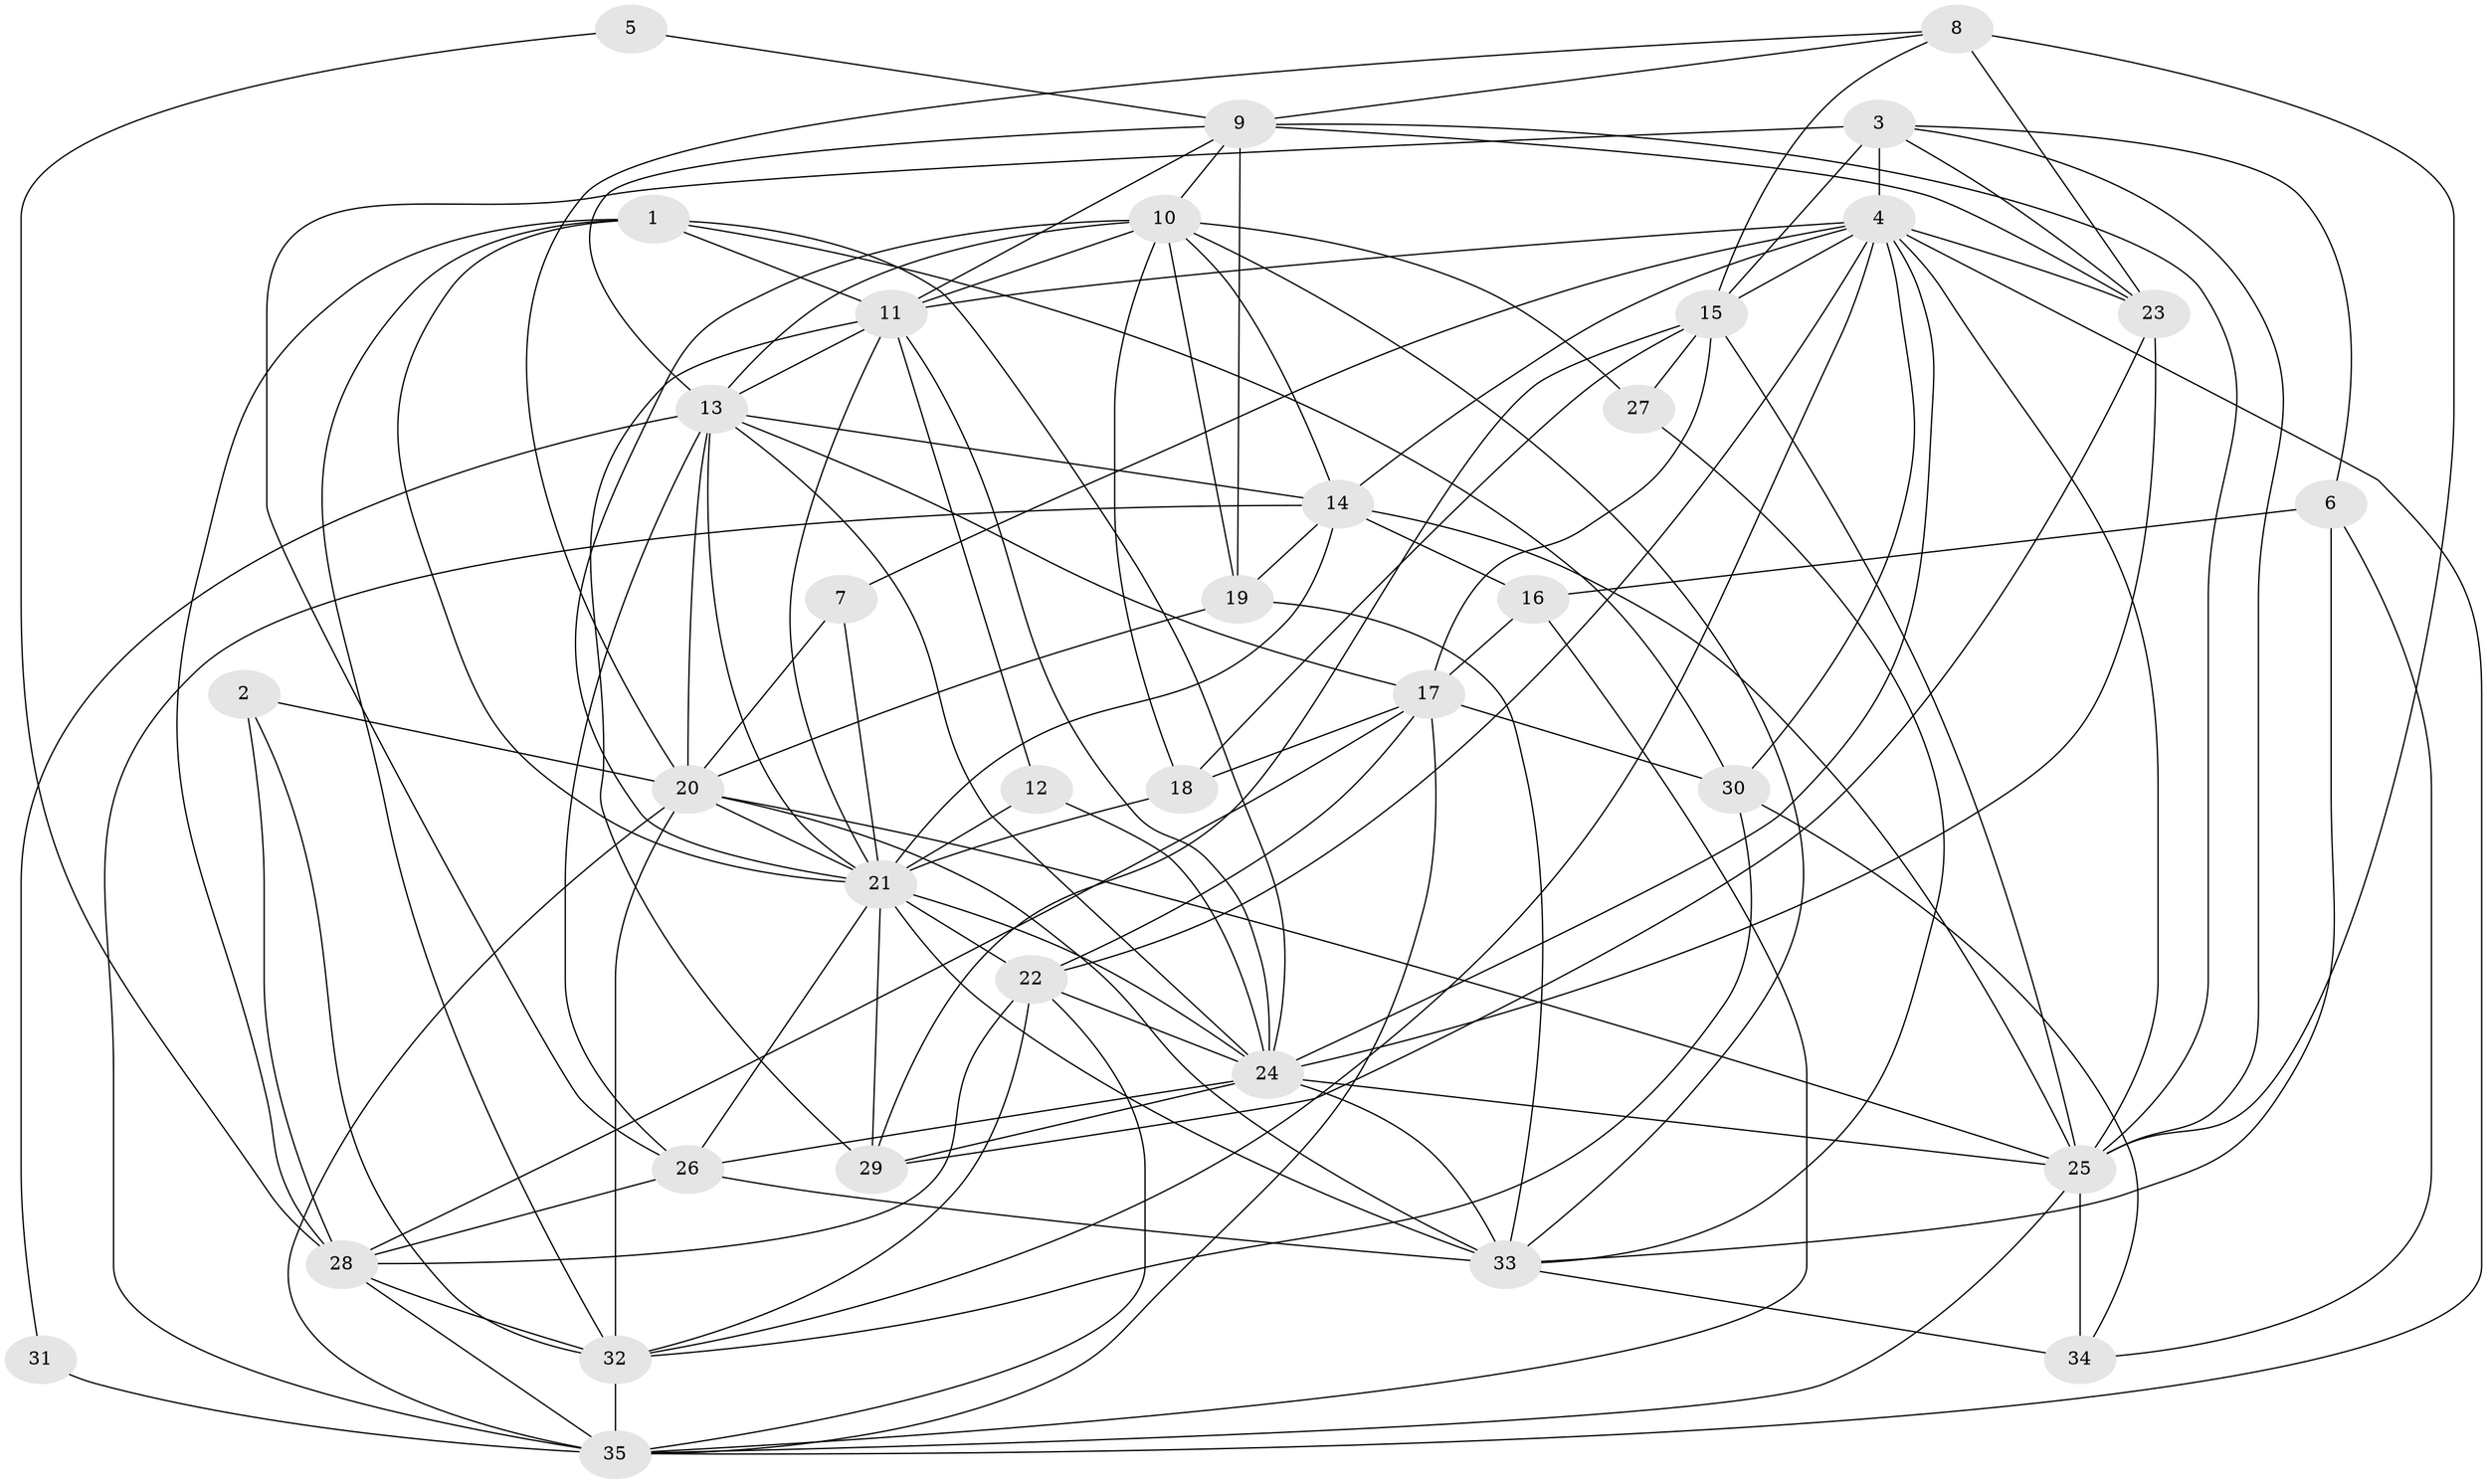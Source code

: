 // original degree distribution, {4: 0.25892857142857145, 5: 0.25, 2: 0.13392857142857142, 3: 0.25, 6: 0.07142857142857142, 8: 0.017857142857142856, 7: 0.017857142857142856}
// Generated by graph-tools (version 1.1) at 2025/37/03/04/25 23:37:15]
// undirected, 35 vertices, 118 edges
graph export_dot {
  node [color=gray90,style=filled];
  1;
  2;
  3;
  4;
  5;
  6;
  7;
  8;
  9;
  10;
  11;
  12;
  13;
  14;
  15;
  16;
  17;
  18;
  19;
  20;
  21;
  22;
  23;
  24;
  25;
  26;
  27;
  28;
  29;
  30;
  31;
  32;
  33;
  34;
  35;
  1 -- 11 [weight=1.0];
  1 -- 21 [weight=1.0];
  1 -- 24 [weight=1.0];
  1 -- 28 [weight=1.0];
  1 -- 30 [weight=1.0];
  1 -- 32 [weight=1.0];
  2 -- 20 [weight=2.0];
  2 -- 28 [weight=1.0];
  2 -- 32 [weight=1.0];
  3 -- 4 [weight=2.0];
  3 -- 6 [weight=1.0];
  3 -- 15 [weight=1.0];
  3 -- 23 [weight=1.0];
  3 -- 25 [weight=1.0];
  3 -- 26 [weight=1.0];
  4 -- 7 [weight=2.0];
  4 -- 11 [weight=1.0];
  4 -- 14 [weight=2.0];
  4 -- 15 [weight=2.0];
  4 -- 22 [weight=1.0];
  4 -- 23 [weight=2.0];
  4 -- 24 [weight=1.0];
  4 -- 25 [weight=2.0];
  4 -- 30 [weight=1.0];
  4 -- 32 [weight=1.0];
  4 -- 35 [weight=1.0];
  5 -- 9 [weight=1.0];
  5 -- 28 [weight=1.0];
  6 -- 16 [weight=2.0];
  6 -- 33 [weight=2.0];
  6 -- 34 [weight=1.0];
  7 -- 20 [weight=1.0];
  7 -- 21 [weight=1.0];
  8 -- 9 [weight=1.0];
  8 -- 15 [weight=2.0];
  8 -- 20 [weight=1.0];
  8 -- 23 [weight=2.0];
  8 -- 25 [weight=2.0];
  9 -- 10 [weight=1.0];
  9 -- 11 [weight=1.0];
  9 -- 13 [weight=1.0];
  9 -- 19 [weight=1.0];
  9 -- 23 [weight=1.0];
  9 -- 25 [weight=1.0];
  10 -- 11 [weight=2.0];
  10 -- 13 [weight=1.0];
  10 -- 14 [weight=1.0];
  10 -- 18 [weight=1.0];
  10 -- 19 [weight=1.0];
  10 -- 21 [weight=1.0];
  10 -- 27 [weight=1.0];
  10 -- 33 [weight=1.0];
  11 -- 12 [weight=1.0];
  11 -- 13 [weight=2.0];
  11 -- 21 [weight=1.0];
  11 -- 24 [weight=1.0];
  11 -- 29 [weight=1.0];
  12 -- 21 [weight=2.0];
  12 -- 24 [weight=1.0];
  13 -- 14 [weight=1.0];
  13 -- 17 [weight=1.0];
  13 -- 20 [weight=1.0];
  13 -- 21 [weight=1.0];
  13 -- 24 [weight=1.0];
  13 -- 26 [weight=1.0];
  13 -- 31 [weight=1.0];
  14 -- 16 [weight=1.0];
  14 -- 19 [weight=1.0];
  14 -- 21 [weight=1.0];
  14 -- 25 [weight=1.0];
  14 -- 35 [weight=1.0];
  15 -- 17 [weight=1.0];
  15 -- 18 [weight=1.0];
  15 -- 25 [weight=1.0];
  15 -- 27 [weight=1.0];
  15 -- 29 [weight=1.0];
  16 -- 17 [weight=1.0];
  16 -- 35 [weight=1.0];
  17 -- 18 [weight=1.0];
  17 -- 22 [weight=1.0];
  17 -- 28 [weight=1.0];
  17 -- 30 [weight=1.0];
  17 -- 35 [weight=1.0];
  18 -- 21 [weight=4.0];
  19 -- 20 [weight=1.0];
  19 -- 33 [weight=2.0];
  20 -- 21 [weight=1.0];
  20 -- 25 [weight=1.0];
  20 -- 32 [weight=1.0];
  20 -- 33 [weight=1.0];
  20 -- 35 [weight=1.0];
  21 -- 22 [weight=1.0];
  21 -- 24 [weight=1.0];
  21 -- 26 [weight=1.0];
  21 -- 29 [weight=1.0];
  21 -- 33 [weight=1.0];
  22 -- 24 [weight=2.0];
  22 -- 28 [weight=1.0];
  22 -- 32 [weight=1.0];
  22 -- 35 [weight=1.0];
  23 -- 24 [weight=1.0];
  23 -- 29 [weight=1.0];
  24 -- 25 [weight=1.0];
  24 -- 26 [weight=2.0];
  24 -- 29 [weight=1.0];
  24 -- 33 [weight=1.0];
  25 -- 34 [weight=3.0];
  25 -- 35 [weight=1.0];
  26 -- 28 [weight=1.0];
  26 -- 33 [weight=1.0];
  27 -- 33 [weight=1.0];
  28 -- 32 [weight=1.0];
  28 -- 35 [weight=1.0];
  30 -- 32 [weight=1.0];
  30 -- 34 [weight=1.0];
  31 -- 35 [weight=2.0];
  32 -- 35 [weight=1.0];
  33 -- 34 [weight=1.0];
}

